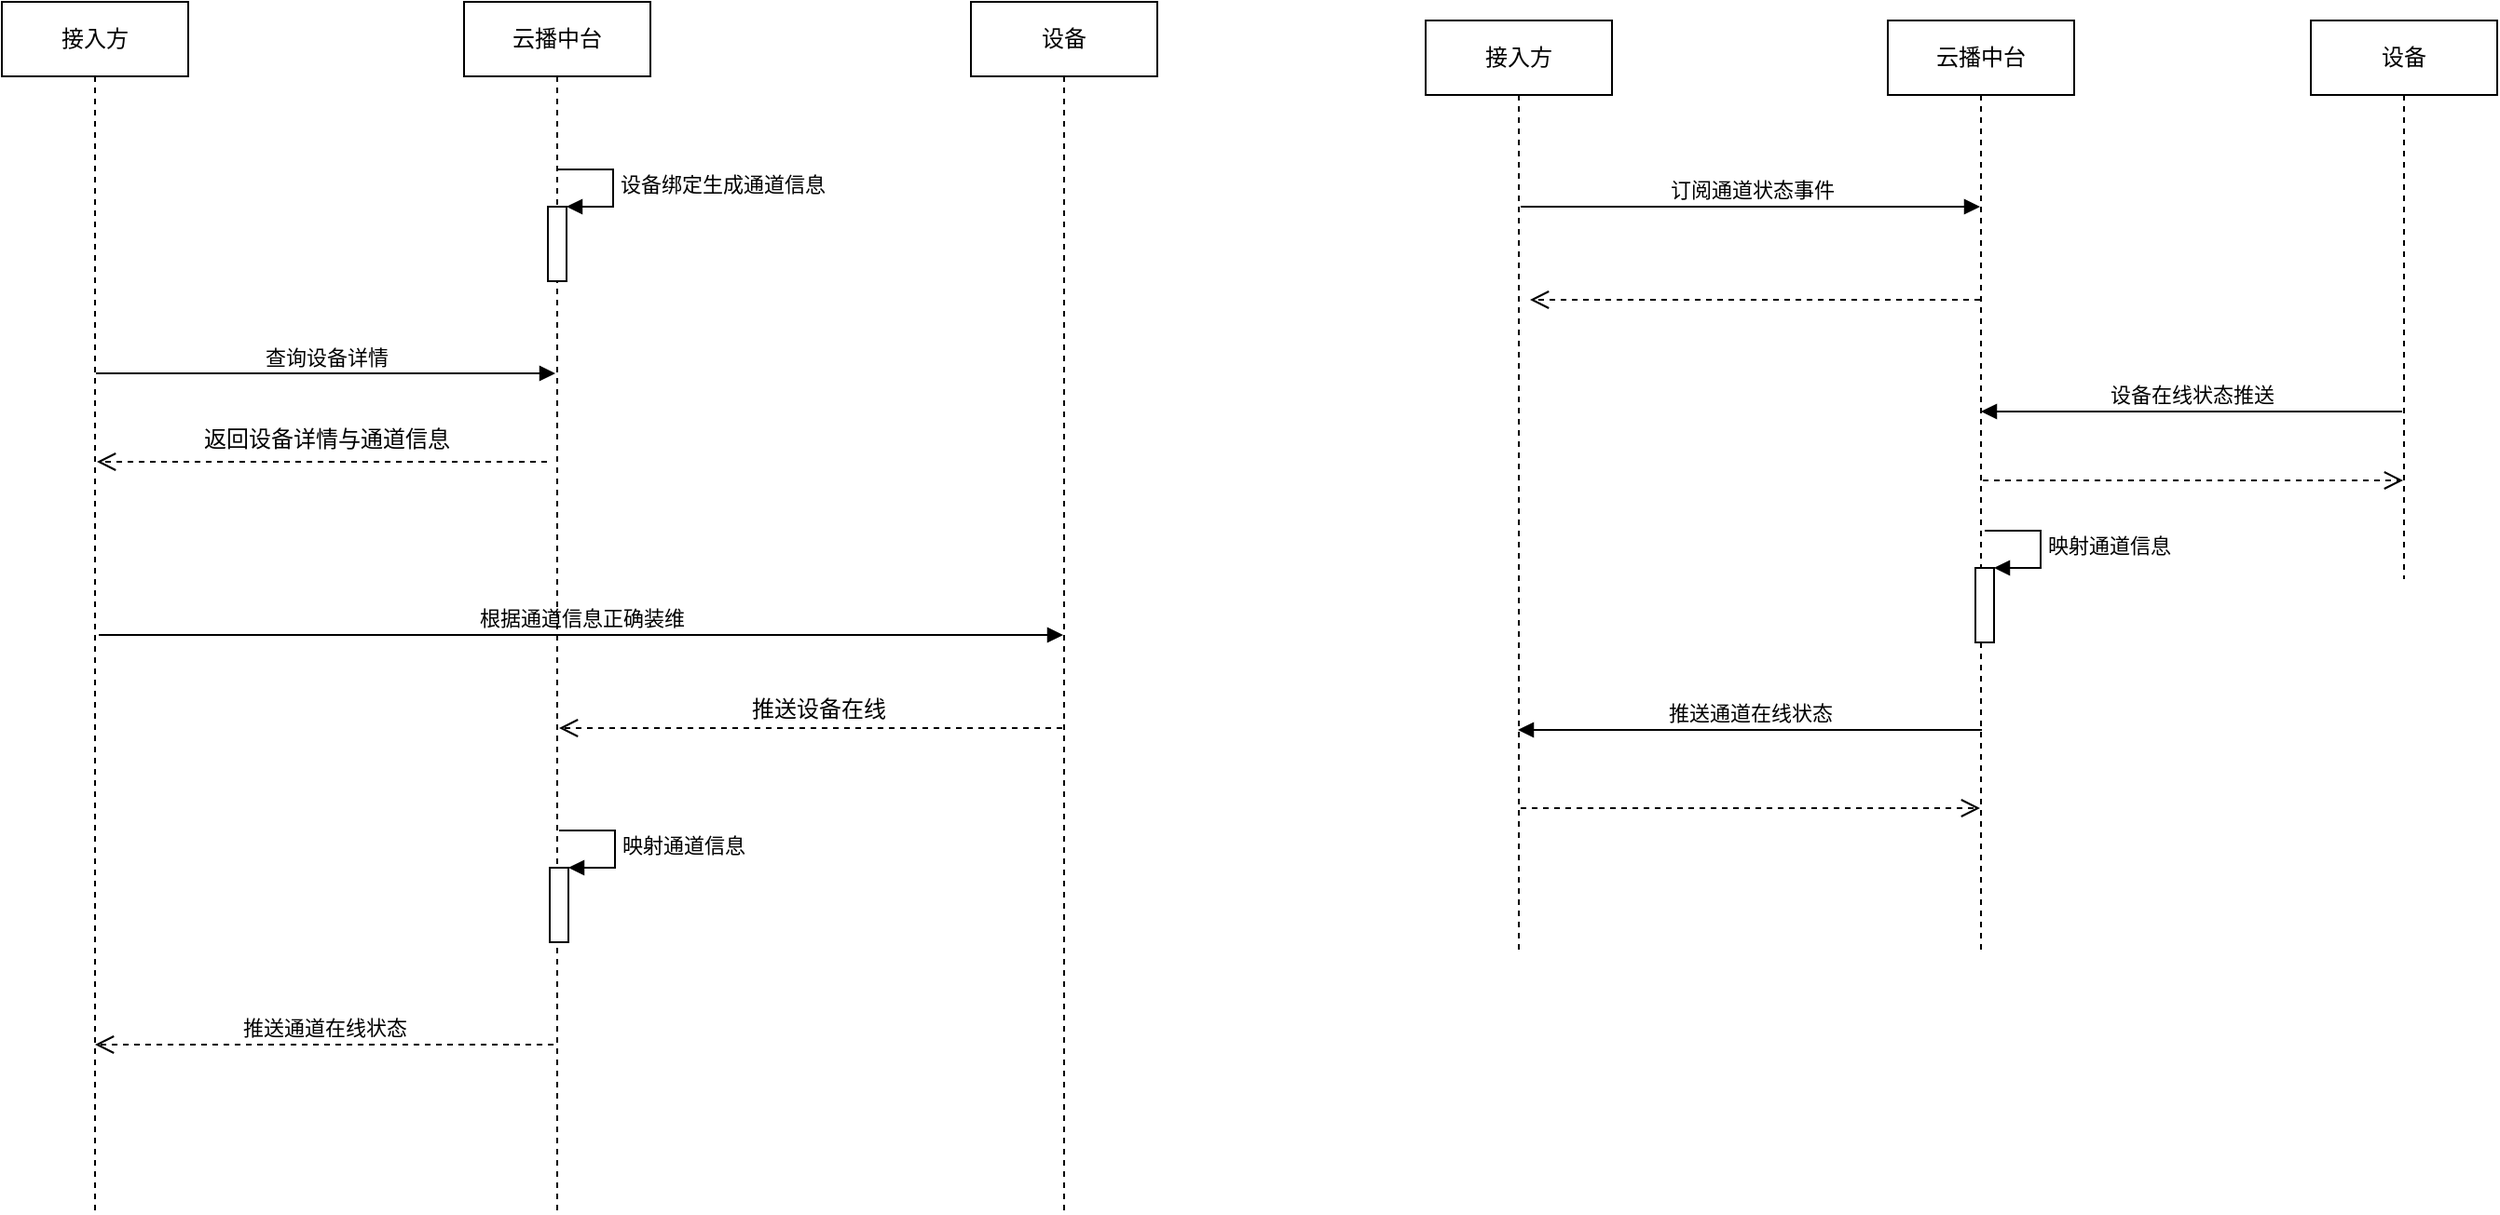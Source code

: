 <mxfile version="18.0.8" type="github" pages="4">
  <diagram id="ddFmtyWDZV9ygcxnCpho" name="第 1 页">
    <mxGraphModel dx="2249" dy="795" grid="1" gridSize="10" guides="1" tooltips="1" connect="1" arrows="1" fold="1" page="1" pageScale="1" pageWidth="827" pageHeight="1169" math="0" shadow="0">
      <root>
        <mxCell id="0" />
        <mxCell id="1" parent="0" />
        <mxCell id="ep1HAqSf1JTqnNVighRk-2" value="接入方" style="shape=umlLifeline;perimeter=lifelinePerimeter;whiteSpace=wrap;html=1;container=1;collapsible=0;recursiveResize=0;outlineConnect=0;" vertex="1" parent="1">
          <mxGeometry x="104" y="120" width="100" height="500" as="geometry" />
        </mxCell>
        <mxCell id="ep1HAqSf1JTqnNVighRk-5" value="订阅通道状态事件" style="html=1;verticalAlign=bottom;endArrow=block;rounded=0;" edge="1" parent="ep1HAqSf1JTqnNVighRk-2" target="ep1HAqSf1JTqnNVighRk-3">
          <mxGeometry width="80" relative="1" as="geometry">
            <mxPoint x="51" y="100" as="sourcePoint" />
            <mxPoint x="131" y="100" as="targetPoint" />
          </mxGeometry>
        </mxCell>
        <mxCell id="ep1HAqSf1JTqnNVighRk-6" value="" style="html=1;verticalAlign=bottom;endArrow=open;dashed=1;endSize=8;rounded=0;" edge="1" parent="ep1HAqSf1JTqnNVighRk-2" source="ep1HAqSf1JTqnNVighRk-3">
          <mxGeometry relative="1" as="geometry">
            <mxPoint x="136" y="150" as="sourcePoint" />
            <mxPoint x="56" y="150" as="targetPoint" />
          </mxGeometry>
        </mxCell>
        <mxCell id="ep1HAqSf1JTqnNVighRk-3" value="云播中台" style="shape=umlLifeline;perimeter=lifelinePerimeter;whiteSpace=wrap;html=1;container=1;collapsible=0;recursiveResize=0;outlineConnect=0;" vertex="1" parent="1">
          <mxGeometry x="352" y="120" width="100" height="500" as="geometry" />
        </mxCell>
        <mxCell id="ep1HAqSf1JTqnNVighRk-8" value="" style="html=1;points=[];perimeter=orthogonalPerimeter;" vertex="1" parent="ep1HAqSf1JTqnNVighRk-3">
          <mxGeometry x="47" y="294" width="10" height="40" as="geometry" />
        </mxCell>
        <mxCell id="ep1HAqSf1JTqnNVighRk-9" value="映射通道信息" style="edgeStyle=orthogonalEdgeStyle;html=1;align=left;spacingLeft=2;endArrow=block;rounded=0;entryX=1;entryY=0;" edge="1" target="ep1HAqSf1JTqnNVighRk-8" parent="ep1HAqSf1JTqnNVighRk-3">
          <mxGeometry relative="1" as="geometry">
            <mxPoint x="52" y="274" as="sourcePoint" />
            <Array as="points">
              <mxPoint x="82" y="274" />
            </Array>
          </mxGeometry>
        </mxCell>
        <mxCell id="ep1HAqSf1JTqnNVighRk-11" value="" style="html=1;verticalAlign=bottom;endArrow=open;dashed=1;endSize=8;rounded=0;" edge="1" parent="ep1HAqSf1JTqnNVighRk-3" target="ep1HAqSf1JTqnNVighRk-4">
          <mxGeometry relative="1" as="geometry">
            <mxPoint x="51" y="247" as="sourcePoint" />
            <mxPoint x="121" y="247" as="targetPoint" />
          </mxGeometry>
        </mxCell>
        <mxCell id="ep1HAqSf1JTqnNVighRk-4" value="设备" style="shape=umlLifeline;perimeter=lifelinePerimeter;whiteSpace=wrap;html=1;container=1;collapsible=0;recursiveResize=0;outlineConnect=0;" vertex="1" parent="1">
          <mxGeometry x="579" y="120" width="100" height="300" as="geometry" />
        </mxCell>
        <mxCell id="ep1HAqSf1JTqnNVighRk-7" value="设备在线状态推送" style="html=1;verticalAlign=bottom;endArrow=block;rounded=0;" edge="1" parent="1" target="ep1HAqSf1JTqnNVighRk-3">
          <mxGeometry width="80" relative="1" as="geometry">
            <mxPoint x="628" y="330" as="sourcePoint" />
            <mxPoint x="548" y="330" as="targetPoint" />
          </mxGeometry>
        </mxCell>
        <mxCell id="ep1HAqSf1JTqnNVighRk-10" value="推送通道在线状态" style="html=1;verticalAlign=bottom;endArrow=block;rounded=0;" edge="1" parent="1">
          <mxGeometry width="80" relative="1" as="geometry">
            <mxPoint x="402.5" y="501" as="sourcePoint" />
            <mxPoint x="153.5" y="501" as="targetPoint" />
          </mxGeometry>
        </mxCell>
        <mxCell id="ep1HAqSf1JTqnNVighRk-12" value="" style="html=1;verticalAlign=bottom;endArrow=open;dashed=1;endSize=8;rounded=0;" edge="1" parent="1" target="ep1HAqSf1JTqnNVighRk-3">
          <mxGeometry relative="1" as="geometry">
            <mxPoint x="155" y="543" as="sourcePoint" />
            <mxPoint x="380.5" y="543" as="targetPoint" />
          </mxGeometry>
        </mxCell>
        <mxCell id="ep1HAqSf1JTqnNVighRk-13" value="接入方" style="shape=umlLifeline;perimeter=lifelinePerimeter;whiteSpace=wrap;html=1;container=1;collapsible=0;recursiveResize=0;outlineConnect=0;" vertex="1" parent="1">
          <mxGeometry x="-660" y="110" width="100" height="650" as="geometry" />
        </mxCell>
        <mxCell id="ep1HAqSf1JTqnNVighRk-28" value="根据通道信息正确装维" style="html=1;verticalAlign=bottom;endArrow=block;rounded=0;" edge="1" parent="ep1HAqSf1JTqnNVighRk-13" target="ep1HAqSf1JTqnNVighRk-27">
          <mxGeometry width="80" relative="1" as="geometry">
            <mxPoint x="52" y="340" as="sourcePoint" />
            <mxPoint x="132" y="340" as="targetPoint" />
          </mxGeometry>
        </mxCell>
        <mxCell id="ep1HAqSf1JTqnNVighRk-16" value="云播中台" style="shape=umlLifeline;perimeter=lifelinePerimeter;whiteSpace=wrap;html=1;container=1;collapsible=0;recursiveResize=0;outlineConnect=0;" vertex="1" parent="1">
          <mxGeometry x="-412" y="110" width="100" height="650" as="geometry" />
        </mxCell>
        <mxCell id="ep1HAqSf1JTqnNVighRk-25" value="" style="html=1;points=[];perimeter=orthogonalPerimeter;" vertex="1" parent="ep1HAqSf1JTqnNVighRk-16">
          <mxGeometry x="45" y="110" width="10" height="40" as="geometry" />
        </mxCell>
        <mxCell id="ep1HAqSf1JTqnNVighRk-26" value="设备绑定生成通道信息" style="edgeStyle=orthogonalEdgeStyle;html=1;align=left;spacingLeft=2;endArrow=block;rounded=0;entryX=1;entryY=0;" edge="1" target="ep1HAqSf1JTqnNVighRk-25" parent="ep1HAqSf1JTqnNVighRk-16">
          <mxGeometry relative="1" as="geometry">
            <mxPoint x="50" y="90" as="sourcePoint" />
            <Array as="points">
              <mxPoint x="80" y="90" />
            </Array>
          </mxGeometry>
        </mxCell>
        <mxCell id="ep1HAqSf1JTqnNVighRk-32" value="" style="html=1;points=[];perimeter=orthogonalPerimeter;" vertex="1" parent="ep1HAqSf1JTqnNVighRk-16">
          <mxGeometry x="46" y="465" width="10" height="40" as="geometry" />
        </mxCell>
        <mxCell id="ep1HAqSf1JTqnNVighRk-33" value="映射通道信息" style="edgeStyle=orthogonalEdgeStyle;html=1;align=left;spacingLeft=2;endArrow=block;rounded=0;entryX=1;entryY=0;" edge="1" target="ep1HAqSf1JTqnNVighRk-32" parent="ep1HAqSf1JTqnNVighRk-16">
          <mxGeometry relative="1" as="geometry">
            <mxPoint x="51" y="445" as="sourcePoint" />
            <Array as="points">
              <mxPoint x="81" y="445" />
            </Array>
          </mxGeometry>
        </mxCell>
        <mxCell id="ep1HAqSf1JTqnNVighRk-24" value="返回设备详情与通道信息" style="text;html=1;align=center;verticalAlign=middle;resizable=0;points=[];autosize=1;strokeColor=none;fillColor=none;" vertex="1" parent="1">
          <mxGeometry x="-561" y="335" width="150" height="20" as="geometry" />
        </mxCell>
        <mxCell id="ep1HAqSf1JTqnNVighRk-15" value="" style="html=1;verticalAlign=bottom;endArrow=open;dashed=1;endSize=8;rounded=0;" edge="1" parent="1">
          <mxGeometry relative="1" as="geometry">
            <mxPoint x="-367.5" y="357" as="sourcePoint" />
            <mxPoint x="-609" y="357" as="targetPoint" />
          </mxGeometry>
        </mxCell>
        <mxCell id="ep1HAqSf1JTqnNVighRk-14" value="查询设备详情" style="html=1;verticalAlign=bottom;endArrow=block;rounded=0;" edge="1" parent="1">
          <mxGeometry width="80" relative="1" as="geometry">
            <mxPoint x="-609.5" y="309.5" as="sourcePoint" />
            <mxPoint x="-363" y="309.5" as="targetPoint" />
          </mxGeometry>
        </mxCell>
        <mxCell id="ep1HAqSf1JTqnNVighRk-27" value="设备" style="shape=umlLifeline;perimeter=lifelinePerimeter;whiteSpace=wrap;html=1;container=1;collapsible=0;recursiveResize=0;outlineConnect=0;" vertex="1" parent="1">
          <mxGeometry x="-140" y="110" width="100" height="650" as="geometry" />
        </mxCell>
        <mxCell id="ep1HAqSf1JTqnNVighRk-29" value="" style="html=1;verticalAlign=bottom;endArrow=open;dashed=1;endSize=8;rounded=0;" edge="1" parent="1">
          <mxGeometry relative="1" as="geometry">
            <mxPoint x="-91" y="500" as="sourcePoint" />
            <mxPoint x="-361" y="500" as="targetPoint" />
          </mxGeometry>
        </mxCell>
        <mxCell id="ep1HAqSf1JTqnNVighRk-30" value="推送设备在线" style="text;html=1;align=center;verticalAlign=middle;resizable=0;points=[];autosize=1;strokeColor=none;fillColor=none;" vertex="1" parent="1">
          <mxGeometry x="-267" y="480" width="90" height="20" as="geometry" />
        </mxCell>
        <mxCell id="ep1HAqSf1JTqnNVighRk-34" value="推送通道在线状态" style="html=1;verticalAlign=bottom;endArrow=open;dashed=1;endSize=8;rounded=0;" edge="1" parent="1" target="ep1HAqSf1JTqnNVighRk-13">
          <mxGeometry relative="1" as="geometry">
            <mxPoint x="-364" y="670" as="sourcePoint" />
            <mxPoint x="-444" y="670" as="targetPoint" />
          </mxGeometry>
        </mxCell>
      </root>
    </mxGraphModel>
  </diagram>
  <diagram id="2bvIg1F9IMeAqChpOLBs" name="第 2 页">
    <mxGraphModel dx="1381" dy="548" grid="0" gridSize="10" guides="1" tooltips="1" connect="1" arrows="1" fold="1" page="0" pageScale="1" pageWidth="827" pageHeight="1169" math="0" shadow="0">
      <root>
        <mxCell id="0" />
        <mxCell id="1" parent="0" />
        <mxCell id="RGiIuWaeRr-wfEi7vH5l-1" value="接入方" style="shape=umlLifeline;perimeter=lifelinePerimeter;whiteSpace=wrap;html=1;container=1;collapsible=0;recursiveResize=0;outlineConnect=0;" vertex="1" parent="1">
          <mxGeometry x="-43" y="126" width="100" height="440" as="geometry" />
        </mxCell>
        <mxCell id="RGiIuWaeRr-wfEi7vH5l-2" value="查询视频直播地址" style="html=1;verticalAlign=bottom;endArrow=block;rounded=0;" edge="1" parent="RGiIuWaeRr-wfEi7vH5l-1" target="RGiIuWaeRr-wfEi7vH5l-4">
          <mxGeometry width="80" relative="1" as="geometry">
            <mxPoint x="51" y="100" as="sourcePoint" />
            <mxPoint x="131" y="100" as="targetPoint" />
          </mxGeometry>
        </mxCell>
        <mxCell id="RGiIuWaeRr-wfEi7vH5l-13" value="调用直播地址拉流" style="html=1;verticalAlign=bottom;endArrow=block;rounded=0;" edge="1" parent="RGiIuWaeRr-wfEi7vH5l-1">
          <mxGeometry width="80" relative="1" as="geometry">
            <mxPoint x="52" y="277" as="sourcePoint" />
            <mxPoint x="814.5" y="277" as="targetPoint" />
          </mxGeometry>
        </mxCell>
        <mxCell id="RGiIuWaeRr-wfEi7vH5l-14" value="返回视频流数据" style="html=1;verticalAlign=bottom;endArrow=open;dashed=1;endSize=8;rounded=0;" edge="1" parent="RGiIuWaeRr-wfEi7vH5l-1">
          <mxGeometry relative="1" as="geometry">
            <mxPoint x="810.5" y="321" as="sourcePoint" />
            <mxPoint x="50" y="321" as="targetPoint" />
          </mxGeometry>
        </mxCell>
        <mxCell id="RGiIuWaeRr-wfEi7vH5l-4" value="云播中台" style="shape=umlLifeline;perimeter=lifelinePerimeter;whiteSpace=wrap;html=1;container=1;collapsible=0;recursiveResize=0;outlineConnect=0;" vertex="1" parent="1">
          <mxGeometry x="205" y="126" width="100" height="440" as="geometry" />
        </mxCell>
        <mxCell id="RGiIuWaeRr-wfEi7vH5l-8" value="设备" style="shape=umlLifeline;perimeter=lifelinePerimeter;whiteSpace=wrap;html=1;container=1;collapsible=0;recursiveResize=0;outlineConnect=0;" vertex="1" parent="1">
          <mxGeometry x="722" y="126" width="100" height="440" as="geometry" />
        </mxCell>
        <mxCell id="RGiIuWaeRr-wfEi7vH5l-12" value="返回指定协议的直播地址" style="text;html=1;align=center;verticalAlign=middle;resizable=0;points=[];autosize=1;strokeColor=none;fillColor=none;" vertex="1" parent="1">
          <mxGeometry x="58" y="320" width="150" height="20" as="geometry" />
        </mxCell>
        <mxCell id="RGiIuWaeRr-wfEi7vH5l-15" value="南向接入点" style="shape=umlLifeline;perimeter=lifelinePerimeter;whiteSpace=wrap;html=1;container=1;collapsible=0;recursiveResize=0;outlineConnect=0;" vertex="1" parent="1">
          <mxGeometry x="473" y="126" width="100" height="440" as="geometry" />
        </mxCell>
        <mxCell id="RGiIuWaeRr-wfEi7vH5l-16" value="" style="html=1;verticalAlign=bottom;endArrow=block;rounded=0;" edge="1" parent="1">
          <mxGeometry width="80" relative="1" as="geometry">
            <mxPoint x="254.5" y="266" as="sourcePoint" />
            <mxPoint x="522.5" y="266" as="targetPoint" />
          </mxGeometry>
        </mxCell>
        <mxCell id="RGiIuWaeRr-wfEi7vH5l-3" value="" style="html=1;verticalAlign=bottom;endArrow=open;dashed=1;endSize=8;rounded=0;" edge="1" parent="1" source="RGiIuWaeRr-wfEi7vH5l-15">
          <mxGeometry relative="1" as="geometry">
            <mxPoint x="494.5" y="301" as="sourcePoint" />
            <mxPoint x="253" y="301" as="targetPoint" />
          </mxGeometry>
        </mxCell>
        <mxCell id="RGiIuWaeRr-wfEi7vH5l-18" value="" style="html=1;verticalAlign=bottom;endArrow=open;dashed=1;endSize=8;rounded=0;" edge="1" parent="1">
          <mxGeometry relative="1" as="geometry">
            <mxPoint x="253" y="340" as="sourcePoint" />
            <mxPoint x="3" y="340" as="targetPoint" />
          </mxGeometry>
        </mxCell>
      </root>
    </mxGraphModel>
  </diagram>
  <diagram id="FttReu0W3fcPQM_bzfZK" name="第 3 页">
    <mxGraphModel dx="1822" dy="795" grid="0" gridSize="10" guides="1" tooltips="1" connect="1" arrows="1" fold="1" page="0" pageScale="1" pageWidth="827" pageHeight="1169" math="0" shadow="0">
      <root>
        <mxCell id="0" />
        <mxCell id="1" parent="0" />
        <mxCell id="94izqryHAXStzh2GFF1H-1" value="接入方" style="shape=umlLifeline;perimeter=lifelinePerimeter;whiteSpace=wrap;html=1;container=1;collapsible=0;recursiveResize=0;outlineConnect=0;" vertex="1" parent="1">
          <mxGeometry x="-43" y="126" width="100" height="440" as="geometry" />
        </mxCell>
        <mxCell id="94izqryHAXStzh2GFF1H-5" value="云播中台" style="shape=umlLifeline;perimeter=lifelinePerimeter;whiteSpace=wrap;html=1;container=1;collapsible=0;recursiveResize=0;outlineConnect=0;" vertex="1" parent="1">
          <mxGeometry x="205" y="126" width="100" height="440" as="geometry" />
        </mxCell>
        <mxCell id="94izqryHAXStzh2GFF1H-6" value="设备" style="shape=umlLifeline;perimeter=lifelinePerimeter;whiteSpace=wrap;html=1;container=1;collapsible=0;recursiveResize=0;outlineConnect=0;" vertex="1" parent="1">
          <mxGeometry x="722" y="126" width="100" height="440" as="geometry" />
        </mxCell>
        <mxCell id="94izqryHAXStzh2GFF1H-8" value="南向接入点" style="shape=umlLifeline;perimeter=lifelinePerimeter;whiteSpace=wrap;html=1;container=1;collapsible=0;recursiveResize=0;outlineConnect=0;" vertex="1" parent="1">
          <mxGeometry x="473" y="126" width="100" height="440" as="geometry" />
        </mxCell>
        <mxCell id="94izqryHAXStzh2GFF1H-17" value="" style="html=1;points=[];perimeter=orthogonalPerimeter;" vertex="1" parent="94izqryHAXStzh2GFF1H-8">
          <mxGeometry x="46" y="187" width="10" height="40" as="geometry" />
        </mxCell>
        <mxCell id="94izqryHAXStzh2GFF1H-18" value="存储到天翼云存" style="edgeStyle=orthogonalEdgeStyle;html=1;align=left;spacingLeft=2;endArrow=block;rounded=0;entryX=1;entryY=0;" edge="1" target="94izqryHAXStzh2GFF1H-17" parent="94izqryHAXStzh2GFF1H-8">
          <mxGeometry relative="1" as="geometry">
            <mxPoint x="51" y="167" as="sourcePoint" />
            <Array as="points">
              <mxPoint x="81" y="167" />
            </Array>
          </mxGeometry>
        </mxCell>
        <mxCell id="94izqryHAXStzh2GFF1H-9" value="" style="html=1;verticalAlign=bottom;endArrow=block;rounded=0;" edge="1" parent="1">
          <mxGeometry width="80" relative="1" as="geometry">
            <mxPoint x="254.5" y="404" as="sourcePoint" />
            <mxPoint x="522.5" y="404" as="targetPoint" />
          </mxGeometry>
        </mxCell>
        <mxCell id="94izqryHAXStzh2GFF1H-10" value="" style="html=1;verticalAlign=bottom;endArrow=open;dashed=1;endSize=8;rounded=0;" edge="1" parent="1">
          <mxGeometry relative="1" as="geometry">
            <mxPoint x="522.5" y="441" as="sourcePoint" />
            <mxPoint x="253" y="441" as="targetPoint" />
          </mxGeometry>
        </mxCell>
        <mxCell id="94izqryHAXStzh2GFF1H-11" value="" style="html=1;verticalAlign=bottom;endArrow=open;dashed=1;endSize=8;rounded=0;" edge="1" parent="1">
          <mxGeometry relative="1" as="geometry">
            <mxPoint x="253" y="493" as="sourcePoint" />
            <mxPoint x="3" y="493" as="targetPoint" />
          </mxGeometry>
        </mxCell>
        <mxCell id="94izqryHAXStzh2GFF1H-12" value="" style="html=1;verticalAlign=bottom;endArrow=block;rounded=0;" edge="1" parent="1">
          <mxGeometry width="80" relative="1" as="geometry">
            <mxPoint x="640" y="225" as="sourcePoint" />
            <mxPoint x="522.5" y="225" as="targetPoint" />
            <Array as="points">
              <mxPoint x="770" y="225" />
            </Array>
          </mxGeometry>
        </mxCell>
        <mxCell id="94izqryHAXStzh2GFF1H-13" value="&lt;span style=&quot;font-size: 11px; background-color: rgb(255, 255, 255);&quot;&gt;推送录像视频流数据&lt;/span&gt;" style="text;html=1;align=center;verticalAlign=middle;resizable=0;points=[];autosize=1;strokeColor=none;fillColor=none;" vertex="1" parent="1">
          <mxGeometry x="595" y="202" width="120" height="20" as="geometry" />
        </mxCell>
        <mxCell id="94izqryHAXStzh2GFF1H-2" value="查询视频云回看" style="html=1;verticalAlign=bottom;endArrow=block;rounded=0;" edge="1" parent="1">
          <mxGeometry width="80" relative="1" as="geometry">
            <mxPoint x="8" y="362" as="sourcePoint" />
            <mxPoint x="254.5" y="362" as="targetPoint" />
          </mxGeometry>
        </mxCell>
        <mxCell id="94izqryHAXStzh2GFF1H-15" value="查询视频云回看" style="text;html=1;align=center;verticalAlign=middle;resizable=0;points=[];autosize=1;strokeColor=none;fillColor=none;" vertex="1" parent="1">
          <mxGeometry x="335" y="379" width="100" height="20" as="geometry" />
        </mxCell>
        <mxCell id="94izqryHAXStzh2GFF1H-16" value="返回视频云回看文件列表" style="text;html=1;align=center;verticalAlign=middle;resizable=0;points=[];autosize=1;strokeColor=none;fillColor=none;" vertex="1" parent="1">
          <mxGeometry x="55" y="465" width="150" height="20" as="geometry" />
        </mxCell>
      </root>
    </mxGraphModel>
  </diagram>
  <diagram id="cruSKGUq9uHP6692BaSl" name="第 4 页">
    <mxGraphModel dx="1381" dy="548" grid="0" gridSize="10" guides="1" tooltips="1" connect="1" arrows="1" fold="1" page="0" pageScale="1" pageWidth="827" pageHeight="1169" math="0" shadow="0">
      <root>
        <mxCell id="0" />
        <mxCell id="1" parent="0" />
        <mxCell id="YhppmN_AI7bRSGO6kO0m-1" value="接入方" style="shape=umlLifeline;perimeter=lifelinePerimeter;whiteSpace=wrap;html=1;container=1;collapsible=0;recursiveResize=0;outlineConnect=0;" vertex="1" parent="1">
          <mxGeometry x="-43" y="126" width="100" height="440" as="geometry" />
        </mxCell>
        <mxCell id="YhppmN_AI7bRSGO6kO0m-18" value="订阅AI告警事件" style="html=1;verticalAlign=bottom;endArrow=block;rounded=0;" edge="1" parent="YhppmN_AI7bRSGO6kO0m-1" target="YhppmN_AI7bRSGO6kO0m-2">
          <mxGeometry width="80" relative="1" as="geometry">
            <mxPoint x="52" y="94" as="sourcePoint" />
            <mxPoint x="132" y="94" as="targetPoint" />
          </mxGeometry>
        </mxCell>
        <mxCell id="YhppmN_AI7bRSGO6kO0m-2" value="云播中台" style="shape=umlLifeline;perimeter=lifelinePerimeter;whiteSpace=wrap;html=1;container=1;collapsible=0;recursiveResize=0;outlineConnect=0;" vertex="1" parent="1">
          <mxGeometry x="205" y="126" width="100" height="440" as="geometry" />
        </mxCell>
        <mxCell id="YhppmN_AI7bRSGO6kO0m-3" value="设备" style="shape=umlLifeline;perimeter=lifelinePerimeter;whiteSpace=wrap;html=1;container=1;collapsible=0;recursiveResize=0;outlineConnect=0;" vertex="1" parent="1">
          <mxGeometry x="722" y="126" width="100" height="440" as="geometry" />
        </mxCell>
        <mxCell id="YhppmN_AI7bRSGO6kO0m-4" value="南向接入点" style="shape=umlLifeline;perimeter=lifelinePerimeter;whiteSpace=wrap;html=1;container=1;collapsible=0;recursiveResize=0;outlineConnect=0;" vertex="1" parent="1">
          <mxGeometry x="473" y="126" width="100" height="440" as="geometry" />
        </mxCell>
        <mxCell id="YhppmN_AI7bRSGO6kO0m-10" value="" style="html=1;verticalAlign=bottom;endArrow=block;rounded=0;" edge="1" parent="1">
          <mxGeometry width="80" relative="1" as="geometry">
            <mxPoint x="640" y="299" as="sourcePoint" />
            <mxPoint x="522.5" y="299" as="targetPoint" />
            <Array as="points">
              <mxPoint x="770" y="299" />
            </Array>
          </mxGeometry>
        </mxCell>
        <mxCell id="YhppmN_AI7bRSGO6kO0m-11" value="&lt;span style=&quot;font-size: 11px; background-color: rgb(255, 255, 255);&quot;&gt;设备触发事件告警&lt;/span&gt;" style="text;html=1;align=center;verticalAlign=middle;resizable=0;points=[];autosize=1;strokeColor=none;fillColor=none;" vertex="1" parent="1">
          <mxGeometry x="599" y="280" width="110" height="20" as="geometry" />
        </mxCell>
        <mxCell id="YhppmN_AI7bRSGO6kO0m-15" value="推送告警消息" style="html=1;verticalAlign=bottom;endArrow=block;rounded=0;" edge="1" parent="1">
          <mxGeometry width="80" relative="1" as="geometry">
            <mxPoint x="522" y="358" as="sourcePoint" />
            <mxPoint x="254.5" y="358" as="targetPoint" />
          </mxGeometry>
        </mxCell>
        <mxCell id="YhppmN_AI7bRSGO6kO0m-17" value="推送AI告警" style="html=1;verticalAlign=bottom;endArrow=block;rounded=0;" edge="1" parent="1">
          <mxGeometry width="80" relative="1" as="geometry">
            <mxPoint x="254.5" y="408" as="sourcePoint" />
            <mxPoint x="6.5" y="408" as="targetPoint" />
          </mxGeometry>
        </mxCell>
        <mxCell id="YhppmN_AI7bRSGO6kO0m-19" value="" style="html=1;verticalAlign=bottom;endArrow=open;dashed=1;endSize=8;rounded=0;entryX=0.54;entryY=0.289;entryDx=0;entryDy=0;entryPerimeter=0;" edge="1" parent="1">
          <mxGeometry relative="1" as="geometry">
            <mxPoint x="251.5" y="263.16" as="sourcePoint" />
            <mxPoint x="8" y="263.16" as="targetPoint" />
          </mxGeometry>
        </mxCell>
        <mxCell id="YhppmN_AI7bRSGO6kO0m-20" value="订阅成功" style="text;html=1;align=center;verticalAlign=middle;resizable=0;points=[];autosize=1;strokeColor=none;fillColor=none;" vertex="1" parent="1">
          <mxGeometry x="98" y="240" width="60" height="20" as="geometry" />
        </mxCell>
        <mxCell id="YhppmN_AI7bRSGO6kO0m-21" value="" style="html=1;verticalAlign=bottom;endArrow=open;dashed=1;endSize=8;rounded=0;" edge="1" parent="1">
          <mxGeometry relative="1" as="geometry">
            <mxPoint x="722" y="1160" as="sourcePoint" />
            <mxPoint x="970" y="1160" as="targetPoint" />
            <Array as="points">
              <mxPoint x="885.5" y="1160" />
            </Array>
          </mxGeometry>
        </mxCell>
      </root>
    </mxGraphModel>
  </diagram>
</mxfile>
